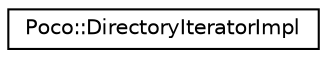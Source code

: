 digraph "Graphical Class Hierarchy"
{
 // LATEX_PDF_SIZE
  edge [fontname="Helvetica",fontsize="10",labelfontname="Helvetica",labelfontsize="10"];
  node [fontname="Helvetica",fontsize="10",shape=record];
  rankdir="LR";
  Node0 [label="Poco::DirectoryIteratorImpl",height=0.2,width=0.4,color="black", fillcolor="white", style="filled",URL="$classPoco_1_1DirectoryIteratorImpl.html",tooltip=" "];
}
